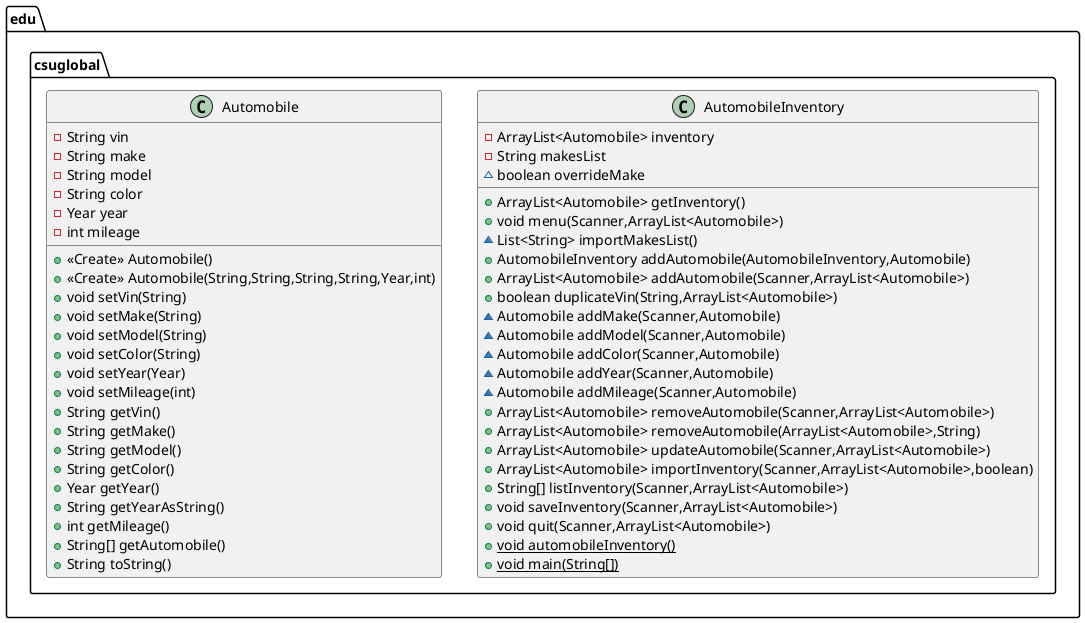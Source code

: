 @startuml
class edu.csuglobal.AutomobileInventory {
- ArrayList<Automobile> inventory
- String makesList
~ boolean overrideMake
+ ArrayList<Automobile> getInventory()
+ void menu(Scanner,ArrayList<Automobile>)
~ List<String> importMakesList()
+ AutomobileInventory addAutomobile(AutomobileInventory,Automobile)
+ ArrayList<Automobile> addAutomobile(Scanner,ArrayList<Automobile>)
+ boolean duplicateVin(String,ArrayList<Automobile>)
~ Automobile addMake(Scanner,Automobile)
~ Automobile addModel(Scanner,Automobile)
~ Automobile addColor(Scanner,Automobile)
~ Automobile addYear(Scanner,Automobile)
~ Automobile addMileage(Scanner,Automobile)
+ ArrayList<Automobile> removeAutomobile(Scanner,ArrayList<Automobile>)
+ ArrayList<Automobile> removeAutomobile(ArrayList<Automobile>,String)
+ ArrayList<Automobile> updateAutomobile(Scanner,ArrayList<Automobile>)
+ ArrayList<Automobile> importInventory(Scanner,ArrayList<Automobile>,boolean)
+ String[] listInventory(Scanner,ArrayList<Automobile>)
+ void saveInventory(Scanner,ArrayList<Automobile>)
+ void quit(Scanner,ArrayList<Automobile>)
+ {static} void automobileInventory()
+ {static} void main(String[])
}
class edu.csuglobal.Automobile {
- String vin
- String make
- String model
- String color
- Year year
- int mileage
+ <<Create>> Automobile()
+ <<Create>> Automobile(String,String,String,String,Year,int)
+ void setVin(String)
+ void setMake(String)
+ void setModel(String)
+ void setColor(String)
+ void setYear(Year)
+ void setMileage(int)
+ String getVin()
+ String getMake()
+ String getModel()
+ String getColor()
+ Year getYear()
+ String getYearAsString()
+ int getMileage()
+ String[] getAutomobile()
+ String toString()
}
@enduml